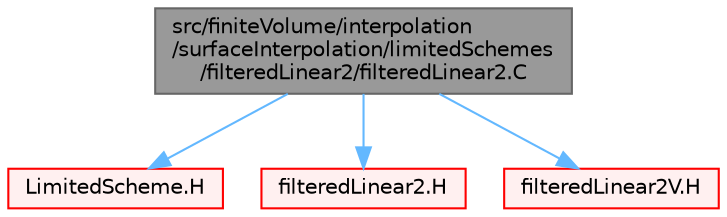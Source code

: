 digraph "src/finiteVolume/interpolation/surfaceInterpolation/limitedSchemes/filteredLinear2/filteredLinear2.C"
{
 // LATEX_PDF_SIZE
  bgcolor="transparent";
  edge [fontname=Helvetica,fontsize=10,labelfontname=Helvetica,labelfontsize=10];
  node [fontname=Helvetica,fontsize=10,shape=box,height=0.2,width=0.4];
  Node1 [id="Node000001",label="src/finiteVolume/interpolation\l/surfaceInterpolation/limitedSchemes\l/filteredLinear2/filteredLinear2.C",height=0.2,width=0.4,color="gray40", fillcolor="grey60", style="filled", fontcolor="black",tooltip=" "];
  Node1 -> Node2 [id="edge1_Node000001_Node000002",color="steelblue1",style="solid",tooltip=" "];
  Node2 [id="Node000002",label="LimitedScheme.H",height=0.2,width=0.4,color="red", fillcolor="#FFF0F0", style="filled",URL="$LimitedScheme_8H.html",tooltip=" "];
  Node1 -> Node153 [id="edge2_Node000001_Node000153",color="steelblue1",style="solid",tooltip=" "];
  Node153 [id="Node000153",label="filteredLinear2.H",height=0.2,width=0.4,color="red", fillcolor="#FFF0F0", style="filled",URL="$filteredLinear2_8H.html",tooltip=" "];
  Node1 -> Node154 [id="edge3_Node000001_Node000154",color="steelblue1",style="solid",tooltip=" "];
  Node154 [id="Node000154",label="filteredLinear2V.H",height=0.2,width=0.4,color="red", fillcolor="#FFF0F0", style="filled",URL="$filteredLinear2V_8H.html",tooltip=" "];
}
